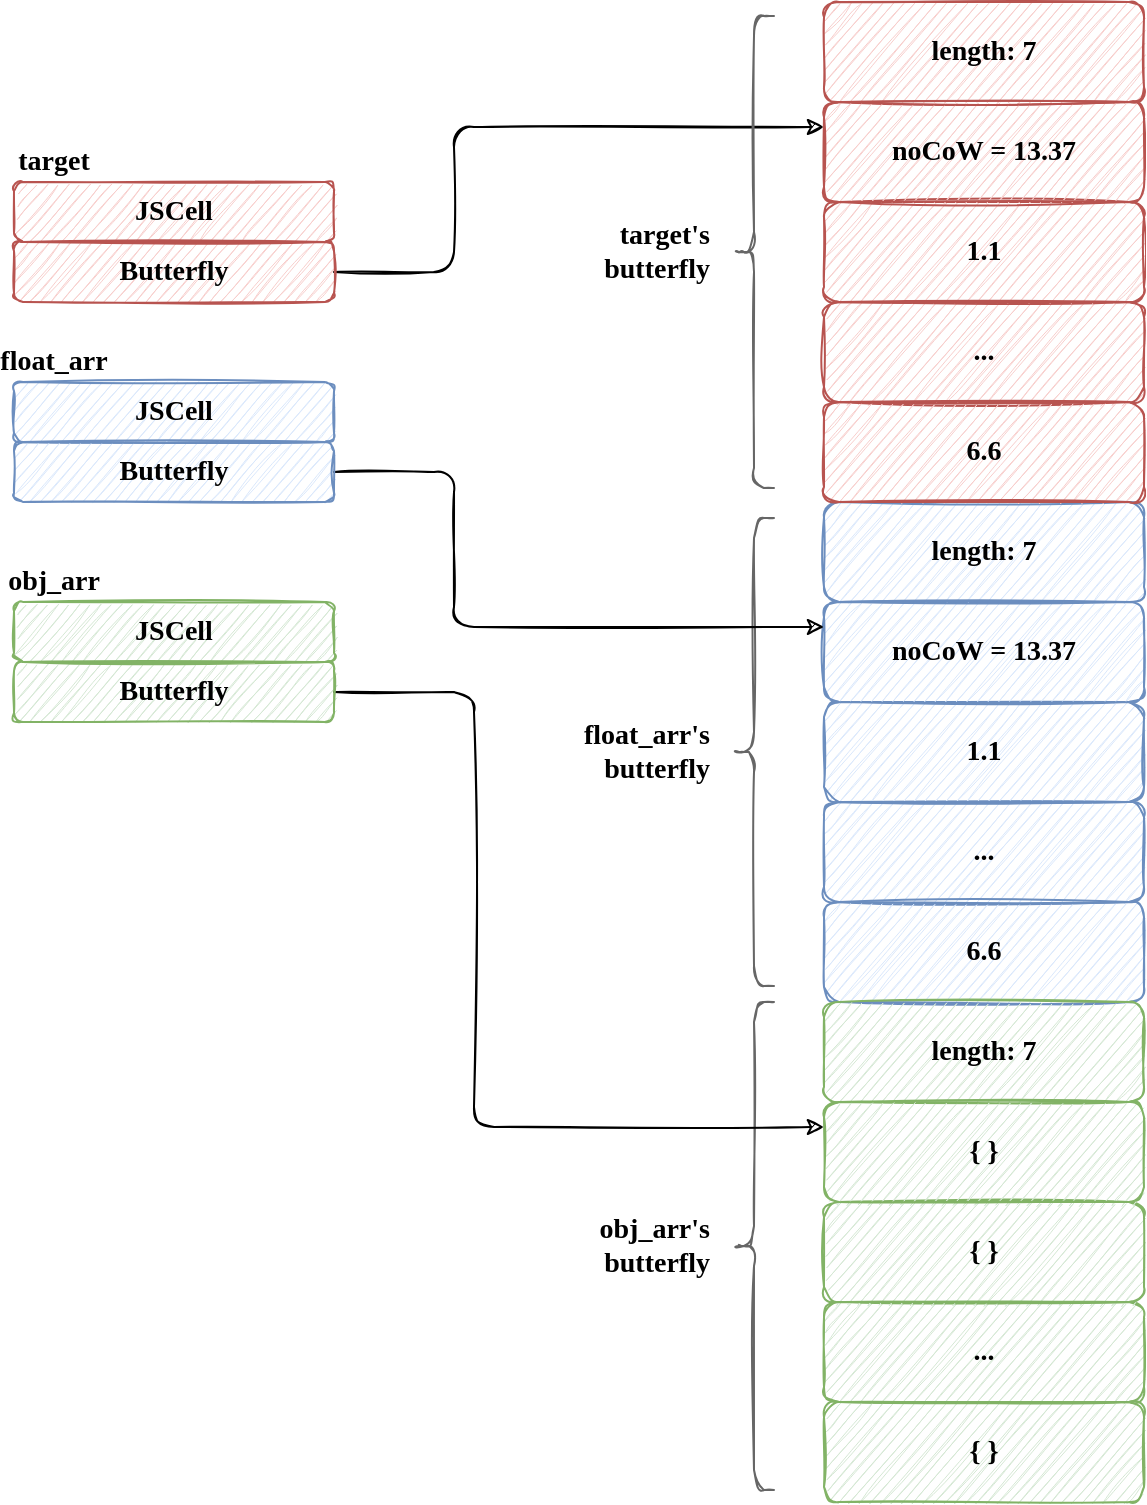 <mxfile version="13.7.9" type="device" pages="4"><diagram id="sqz90yLIs01ZpIPTVYhW" name="orig"><mxGraphModel dx="1406" dy="728" grid="1" gridSize="10" guides="1" tooltips="1" connect="1" arrows="1" fold="1" page="1" pageScale="1" pageWidth="1169" pageHeight="827" math="0" shadow="0"><root><mxCell id="0"/><mxCell id="1" parent="0"/><mxCell id="4RDxRwm9R5UebFko-5SP-32" style="edgeStyle=orthogonalEdgeStyle;orthogonalLoop=1;jettySize=auto;html=1;exitX=1;exitY=0.5;exitDx=0;exitDy=0;entryX=0;entryY=0.25;entryDx=0;entryDy=0;fontFamily=Indie Flower;fontSize=14;sketch=1;rounded=1;fillColor=#f5f5f5;" parent="1" source="4RDxRwm9R5UebFko-5SP-31" target="4RDxRwm9R5UebFko-5SP-12" edge="1"><mxGeometry relative="1" as="geometry"><Array as="points"><mxPoint x="400" y="149"/><mxPoint x="400" y="77"/></Array></mxGeometry></mxCell><mxCell id="4RDxRwm9R5UebFko-5SP-7" value="JSCell" style="rounded=1;whiteSpace=wrap;html=1;sketch=1;fontFamily=Indie Flower;fontStyle=1;fontSource=https%3A%2F%2Ffonts.googleapis.com%2Fcss%3Ffamily%3DIndie%2BFlower;labelBorderColor=none;fontSize=14;fillColor=#f8cecc;strokeColor=#b85450;" parent="1" vertex="1"><mxGeometry x="180" y="104" width="160" height="30" as="geometry"/></mxCell><mxCell id="4RDxRwm9R5UebFko-5SP-8" value="length: 7" style="rounded=1;whiteSpace=wrap;html=1;sketch=1;fontFamily=Indie Flower;fontStyle=1;fontSource=https%3A%2F%2Ffonts.googleapis.com%2Fcss%3Ffamily%3DIndie%2BFlower;labelBorderColor=none;fontSize=14;fillColor=#f8cecc;strokeColor=#b85450;" parent="1" vertex="1"><mxGeometry x="585" y="14" width="160" height="50" as="geometry"/></mxCell><mxCell id="4RDxRwm9R5UebFko-5SP-9" value="&lt;span&gt;length: 7&lt;/span&gt;" style="rounded=1;whiteSpace=wrap;html=1;sketch=1;fontFamily=Indie Flower;fontStyle=1;fontSource=https%3A%2F%2Ffonts.googleapis.com%2Fcss%3Ffamily%3DIndie%2BFlower;labelBorderColor=none;fontSize=14;fillColor=#dae8fc;strokeColor=#6c8ebf;" parent="1" vertex="1"><mxGeometry x="585" y="264" width="160" height="50" as="geometry"/></mxCell><mxCell id="4RDxRwm9R5UebFko-5SP-10" value="..." style="rounded=1;whiteSpace=wrap;html=1;sketch=1;fontFamily=Indie Flower;fontStyle=1;fontSource=https%3A%2F%2Ffonts.googleapis.com%2Fcss%3Ffamily%3DIndie%2BFlower;labelBorderColor=none;fontSize=14;fillColor=#f8cecc;strokeColor=#b85450;" parent="1" vertex="1"><mxGeometry x="585" y="164" width="160" height="50" as="geometry"/></mxCell><mxCell id="4RDxRwm9R5UebFko-5SP-11" value="1.1" style="rounded=1;whiteSpace=wrap;html=1;sketch=1;fontFamily=Indie Flower;fontStyle=1;fontSource=https%3A%2F%2Ffonts.googleapis.com%2Fcss%3Ffamily%3DIndie%2BFlower;labelBorderColor=none;fontSize=14;fillColor=#f8cecc;strokeColor=#b85450;" parent="1" vertex="1"><mxGeometry x="585" y="114" width="160" height="50" as="geometry"/></mxCell><mxCell id="4RDxRwm9R5UebFko-5SP-12" value="noCoW = 13.37" style="rounded=1;whiteSpace=wrap;html=1;sketch=1;fontFamily=Indie Flower;fontStyle=1;fontSource=https%3A%2F%2Ffonts.googleapis.com%2Fcss%3Ffamily%3DIndie%2BFlower;labelBorderColor=none;fontSize=14;fillColor=#f8cecc;strokeColor=#b85450;" parent="1" vertex="1"><mxGeometry x="585" y="64" width="160" height="50" as="geometry"/></mxCell><mxCell id="4RDxRwm9R5UebFko-5SP-13" value="6.6" style="rounded=1;whiteSpace=wrap;html=1;sketch=1;fontFamily=Indie Flower;fontStyle=1;fontSource=https%3A%2F%2Ffonts.googleapis.com%2Fcss%3Ffamily%3DIndie%2BFlower;labelBorderColor=none;fontSize=14;fillColor=#f8cecc;strokeColor=#b85450;" parent="1" vertex="1"><mxGeometry x="585" y="214" width="160" height="50" as="geometry"/></mxCell><mxCell id="4RDxRwm9R5UebFko-5SP-14" value="..." style="rounded=1;whiteSpace=wrap;html=1;sketch=1;fontFamily=Indie Flower;fontStyle=1;fontSource=https%3A%2F%2Ffonts.googleapis.com%2Fcss%3Ffamily%3DIndie%2BFlower;labelBorderColor=none;fontSize=14;fillColor=#dae8fc;strokeColor=#6c8ebf;" parent="1" vertex="1"><mxGeometry x="585" y="414" width="160" height="50" as="geometry"/></mxCell><mxCell id="4RDxRwm9R5UebFko-5SP-15" value="1.1" style="rounded=1;whiteSpace=wrap;html=1;sketch=1;fontFamily=Indie Flower;fontStyle=1;fontSource=https%3A%2F%2Ffonts.googleapis.com%2Fcss%3Ffamily%3DIndie%2BFlower;labelBorderColor=none;fontSize=14;fillColor=#dae8fc;strokeColor=#6c8ebf;" parent="1" vertex="1"><mxGeometry x="585" y="364" width="160" height="50" as="geometry"/></mxCell><mxCell id="4RDxRwm9R5UebFko-5SP-16" value="noCoW = 13.37" style="rounded=1;whiteSpace=wrap;html=1;sketch=1;fontFamily=Indie Flower;fontStyle=1;fontSource=https%3A%2F%2Ffonts.googleapis.com%2Fcss%3Ffamily%3DIndie%2BFlower;labelBorderColor=none;fontSize=14;fillColor=#dae8fc;strokeColor=#6c8ebf;" parent="1" vertex="1"><mxGeometry x="585" y="314" width="160" height="50" as="geometry"/></mxCell><mxCell id="4RDxRwm9R5UebFko-5SP-17" value="6.6" style="rounded=1;whiteSpace=wrap;html=1;sketch=1;fontFamily=Indie Flower;fontStyle=1;fontSource=https%3A%2F%2Ffonts.googleapis.com%2Fcss%3Ffamily%3DIndie%2BFlower;labelBorderColor=none;fontSize=14;fillColor=#dae8fc;strokeColor=#6c8ebf;" parent="1" vertex="1"><mxGeometry x="585" y="464" width="160" height="50" as="geometry"/></mxCell><mxCell id="4RDxRwm9R5UebFko-5SP-20" value="target&lt;span style=&quot;&quot;&gt;'s butterfly&lt;/span&gt;" style="shape=curlyBracket;whiteSpace=wrap;html=1;rounded=1;sketch=1;strokeColor=#666666;strokeWidth=1;fillColor=#f5f5f5;fontFamily=Indie Flower;fontStyle=1;fontSource=https%3A%2F%2Ffonts.googleapis.com%2Fcss%3Ffamily%3DIndie%2BFlower;labelBorderColor=none;fontSize=14;align=right;labelPosition=left;verticalLabelPosition=middle;verticalAlign=middle;spacingRight=10;" parent="1" vertex="1"><mxGeometry x="540" y="21" width="20" height="236" as="geometry"/></mxCell><mxCell id="4RDxRwm9R5UebFko-5SP-22" value="float_arr&lt;span style=&quot;&quot;&gt;'s butterfly&lt;/span&gt;" style="shape=curlyBracket;whiteSpace=wrap;html=1;rounded=1;sketch=1;strokeColor=#666666;strokeWidth=1;fillColor=#f5f5f5;fontFamily=Indie Flower;fontStyle=1;fontSource=https%3A%2F%2Ffonts.googleapis.com%2Fcss%3Ffamily%3DIndie%2BFlower;labelBorderColor=none;fontSize=14;align=right;labelPosition=left;verticalLabelPosition=middle;verticalAlign=middle;spacingRight=10;" parent="1" vertex="1"><mxGeometry x="540" y="272" width="20" height="234" as="geometry"/></mxCell><mxCell id="4RDxRwm9R5UebFko-5SP-25" value="&lt;span&gt;length: 7&lt;/span&gt;" style="rounded=1;whiteSpace=wrap;html=1;sketch=1;fontFamily=Indie Flower;fontStyle=1;fontSource=https%3A%2F%2Ffonts.googleapis.com%2Fcss%3Ffamily%3DIndie%2BFlower;labelBorderColor=none;fontSize=14;fillColor=#d5e8d4;strokeColor=#82b366;" parent="1" vertex="1"><mxGeometry x="585" y="514" width="160" height="50" as="geometry"/></mxCell><mxCell id="4RDxRwm9R5UebFko-5SP-26" value="..." style="rounded=1;whiteSpace=wrap;html=1;sketch=1;fontFamily=Indie Flower;fontStyle=1;fontSource=https%3A%2F%2Ffonts.googleapis.com%2Fcss%3Ffamily%3DIndie%2BFlower;labelBorderColor=none;fontSize=14;fillColor=#d5e8d4;strokeColor=#82b366;" parent="1" vertex="1"><mxGeometry x="585" y="664" width="160" height="50" as="geometry"/></mxCell><mxCell id="4RDxRwm9R5UebFko-5SP-27" value="{ }" style="rounded=1;whiteSpace=wrap;html=1;sketch=1;fontFamily=Indie Flower;fontStyle=1;fontSource=https%3A%2F%2Ffonts.googleapis.com%2Fcss%3Ffamily%3DIndie%2BFlower;labelBorderColor=none;fontSize=14;fillColor=#d5e8d4;strokeColor=#82b366;" parent="1" vertex="1"><mxGeometry x="585" y="614" width="160" height="50" as="geometry"/></mxCell><mxCell id="4RDxRwm9R5UebFko-5SP-28" value="{ }" style="rounded=1;whiteSpace=wrap;html=1;sketch=1;fontFamily=Indie Flower;fontStyle=1;fontSource=https%3A%2F%2Ffonts.googleapis.com%2Fcss%3Ffamily%3DIndie%2BFlower;labelBorderColor=none;fontSize=14;fillColor=#d5e8d4;strokeColor=#82b366;" parent="1" vertex="1"><mxGeometry x="585" y="564" width="160" height="50" as="geometry"/></mxCell><mxCell id="4RDxRwm9R5UebFko-5SP-29" value="{ }" style="rounded=1;whiteSpace=wrap;html=1;sketch=1;fontFamily=Indie Flower;fontStyle=1;fontSource=https%3A%2F%2Ffonts.googleapis.com%2Fcss%3Ffamily%3DIndie%2BFlower;labelBorderColor=none;fontSize=14;fillColor=#d5e8d4;strokeColor=#82b366;" parent="1" vertex="1"><mxGeometry x="585" y="714" width="160" height="50" as="geometry"/></mxCell><mxCell id="4RDxRwm9R5UebFko-5SP-30" value="obj_arr&lt;span style=&quot;&quot;&gt;'s butterfly&lt;/span&gt;" style="shape=curlyBracket;whiteSpace=wrap;html=1;rounded=1;sketch=1;strokeColor=#666666;strokeWidth=1;fillColor=#f5f5f5;fontFamily=Indie Flower;fontStyle=1;fontSource=https%3A%2F%2Ffonts.googleapis.com%2Fcss%3Ffamily%3DIndie%2BFlower;labelBorderColor=none;fontSize=14;align=right;labelPosition=left;verticalLabelPosition=middle;verticalAlign=middle;spacingRight=10;" parent="1" vertex="1"><mxGeometry x="540" y="514" width="20" height="244" as="geometry"/></mxCell><mxCell id="4RDxRwm9R5UebFko-5SP-31" value="Butterfly" style="rounded=1;whiteSpace=wrap;html=1;sketch=1;fontFamily=Indie Flower;fontStyle=1;fontSource=https%3A%2F%2Ffonts.googleapis.com%2Fcss%3Ffamily%3DIndie%2BFlower;labelBorderColor=none;fontSize=14;fillColor=#f8cecc;strokeColor=#b85450;" parent="1" vertex="1"><mxGeometry x="180" y="134" width="160" height="30" as="geometry"/></mxCell><mxCell id="4RDxRwm9R5UebFko-5SP-33" value="&lt;font face=&quot;Indie Flower&quot; data-font-src=&quot;https://fonts.googleapis.com/css?family=Indie+Flower&quot;&gt;&lt;b&gt;target&lt;/b&gt;&lt;/font&gt;" style="text;html=1;strokeColor=none;fillColor=none;align=center;verticalAlign=middle;whiteSpace=wrap;rounded=0;shadow=0;glass=0;sketch=1;fontFamily=Comic Sans MS;fontSize=14;" parent="1" vertex="1"><mxGeometry x="180" y="84" width="40" height="20" as="geometry"/></mxCell><mxCell id="4RDxRwm9R5UebFko-5SP-34" value="JSCell" style="rounded=1;whiteSpace=wrap;html=1;sketch=1;fontFamily=Indie Flower;fontStyle=1;fontSource=https%3A%2F%2Ffonts.googleapis.com%2Fcss%3Ffamily%3DIndie%2BFlower;labelBorderColor=none;fontSize=14;fillColor=#dae8fc;strokeColor=#6c8ebf;" parent="1" vertex="1"><mxGeometry x="180" y="204" width="160" height="30" as="geometry"/></mxCell><mxCell id="4RDxRwm9R5UebFko-5SP-41" style="edgeStyle=orthogonalEdgeStyle;sketch=1;orthogonalLoop=1;jettySize=auto;html=1;exitX=1;exitY=0.5;exitDx=0;exitDy=0;entryX=0;entryY=0.25;entryDx=0;entryDy=0;fontFamily=Comic Sans MS;fontSize=14;rounded=1;fillColor=#f5f5f5;" parent="1" source="4RDxRwm9R5UebFko-5SP-35" target="4RDxRwm9R5UebFko-5SP-16" edge="1"><mxGeometry relative="1" as="geometry"><Array as="points"><mxPoint x="400" y="249"/><mxPoint x="400" y="327"/></Array></mxGeometry></mxCell><mxCell id="4RDxRwm9R5UebFko-5SP-35" value="Butterfly" style="rounded=1;whiteSpace=wrap;html=1;sketch=1;fontFamily=Indie Flower;fontStyle=1;fontSource=https%3A%2F%2Ffonts.googleapis.com%2Fcss%3Ffamily%3DIndie%2BFlower;labelBorderColor=none;fontSize=14;fillColor=#dae8fc;strokeColor=#6c8ebf;" parent="1" vertex="1"><mxGeometry x="180" y="234" width="160" height="30" as="geometry"/></mxCell><mxCell id="4RDxRwm9R5UebFko-5SP-36" value="&lt;font face=&quot;Indie Flower&quot; data-font-src=&quot;https://fonts.googleapis.com/css?family=Indie+Flower&quot;&gt;&lt;b&gt;float_arr&lt;/b&gt;&lt;/font&gt;" style="text;html=1;strokeColor=none;fillColor=none;align=center;verticalAlign=middle;whiteSpace=wrap;rounded=0;shadow=0;glass=0;sketch=1;fontFamily=Comic Sans MS;fontSize=14;" parent="1" vertex="1"><mxGeometry x="180" y="184" width="40" height="20" as="geometry"/></mxCell><mxCell id="4RDxRwm9R5UebFko-5SP-37" value="JSCell" style="rounded=1;whiteSpace=wrap;html=1;sketch=1;fontFamily=Indie Flower;fontStyle=1;fontSource=https%3A%2F%2Ffonts.googleapis.com%2Fcss%3Ffamily%3DIndie%2BFlower;labelBorderColor=none;fontSize=14;fillColor=#d5e8d4;strokeColor=#82b366;" parent="1" vertex="1"><mxGeometry x="180" y="314" width="160" height="30" as="geometry"/></mxCell><mxCell id="4RDxRwm9R5UebFko-5SP-42" style="edgeStyle=orthogonalEdgeStyle;sketch=1;orthogonalLoop=1;jettySize=auto;html=1;exitX=1;exitY=0.5;exitDx=0;exitDy=0;entryX=0;entryY=0.25;entryDx=0;entryDy=0;fontFamily=Comic Sans MS;fontSize=14;rounded=1;fillColor=#f5f5f5;" parent="1" source="4RDxRwm9R5UebFko-5SP-38" target="4RDxRwm9R5UebFko-5SP-28" edge="1"><mxGeometry relative="1" as="geometry"><Array as="points"><mxPoint x="410" y="359"/><mxPoint x="410" y="577"/></Array></mxGeometry></mxCell><mxCell id="4RDxRwm9R5UebFko-5SP-38" value="Butterfly" style="rounded=1;whiteSpace=wrap;html=1;sketch=1;fontFamily=Indie Flower;fontStyle=1;fontSource=https%3A%2F%2Ffonts.googleapis.com%2Fcss%3Ffamily%3DIndie%2BFlower;labelBorderColor=none;fontSize=14;fillColor=#d5e8d4;strokeColor=#82b366;" parent="1" vertex="1"><mxGeometry x="180" y="344" width="160" height="30" as="geometry"/></mxCell><mxCell id="4RDxRwm9R5UebFko-5SP-39" value="&lt;font face=&quot;Indie Flower&quot; data-font-src=&quot;https://fonts.googleapis.com/css?family=Indie+Flower&quot;&gt;&lt;b&gt;obj_arr&lt;/b&gt;&lt;/font&gt;" style="text;html=1;strokeColor=none;fillColor=none;align=center;verticalAlign=middle;whiteSpace=wrap;rounded=0;shadow=0;glass=0;sketch=1;fontFamily=Comic Sans MS;fontSize=14;" parent="1" vertex="1"><mxGeometry x="180" y="294" width="40" height="20" as="geometry"/></mxCell></root></mxGraphModel></diagram><diagram name="corrupt" id="o47wwAA4nke0YrVN73Hn"><mxGraphModel dx="1406" dy="728" grid="1" gridSize="10" guides="1" tooltips="1" connect="1" arrows="1" fold="1" page="1" pageScale="1" pageWidth="1169" pageHeight="827" math="0" shadow="0"><root><mxCell id="dszOmxCz60Fy21tX8RE5-0"/><mxCell id="dszOmxCz60Fy21tX8RE5-1" parent="dszOmxCz60Fy21tX8RE5-0"/><mxCell id="dszOmxCz60Fy21tX8RE5-2" style="edgeStyle=orthogonalEdgeStyle;orthogonalLoop=1;jettySize=auto;html=1;exitX=1;exitY=0.5;exitDx=0;exitDy=0;entryX=0;entryY=0.25;entryDx=0;entryDy=0;fontFamily=Indie Flower;fontSize=14;sketch=1;rounded=1;" parent="dszOmxCz60Fy21tX8RE5-1" source="dszOmxCz60Fy21tX8RE5-22" target="dszOmxCz60Fy21tX8RE5-8" edge="1"><mxGeometry relative="1" as="geometry"><Array as="points"><mxPoint x="400" y="149"/><mxPoint x="400" y="77"/></Array></mxGeometry></mxCell><mxCell id="dszOmxCz60Fy21tX8RE5-3" value="JSCell" style="rounded=1;whiteSpace=wrap;html=1;sketch=1;fontFamily=Indie Flower;fontStyle=1;fontSource=https%3A%2F%2Ffonts.googleapis.com%2Fcss%3Ffamily%3DIndie%2BFlower;labelBorderColor=none;fontSize=14;fillColor=#f8cecc;strokeColor=#b85450;" parent="dszOmxCz60Fy21tX8RE5-1" vertex="1"><mxGeometry x="180" y="104" width="160" height="30" as="geometry"/></mxCell><mxCell id="dszOmxCz60Fy21tX8RE5-4" value="length: 7" style="rounded=1;whiteSpace=wrap;html=1;sketch=1;fontFamily=Indie Flower;fontStyle=1;fontSource=https%3A%2F%2Ffonts.googleapis.com%2Fcss%3Ffamily%3DIndie%2BFlower;labelBorderColor=none;fontSize=14;fillColor=#f8cecc;strokeColor=#b85450;" parent="dszOmxCz60Fy21tX8RE5-1" vertex="1"><mxGeometry x="585" y="14" width="160" height="50" as="geometry"/></mxCell><mxCell id="dszOmxCz60Fy21tX8RE5-5" value="&lt;span&gt;length: 0x1337&lt;/span&gt;" style="rounded=1;whiteSpace=wrap;html=1;sketch=1;fontFamily=Indie Flower;fontStyle=1;fontSource=https%3A%2F%2Ffonts.googleapis.com%2Fcss%3Ffamily%3DIndie%2BFlower;labelBorderColor=none;fontSize=14;fillColor=#dae8fc;strokeColor=#6c8ebf;" parent="dszOmxCz60Fy21tX8RE5-1" vertex="1"><mxGeometry x="585" y="264" width="160" height="50" as="geometry"/></mxCell><mxCell id="dszOmxCz60Fy21tX8RE5-6" value="..." style="rounded=1;whiteSpace=wrap;html=1;sketch=1;fontFamily=Indie Flower;fontStyle=1;fontSource=https%3A%2F%2Ffonts.googleapis.com%2Fcss%3Ffamily%3DIndie%2BFlower;labelBorderColor=none;fontSize=14;fillColor=#f8cecc;strokeColor=#b85450;" parent="dszOmxCz60Fy21tX8RE5-1" vertex="1"><mxGeometry x="585" y="164" width="160" height="50" as="geometry"/></mxCell><mxCell id="dszOmxCz60Fy21tX8RE5-7" value="1.1" style="rounded=1;whiteSpace=wrap;html=1;sketch=1;fontFamily=Indie Flower;fontStyle=1;fontSource=https%3A%2F%2Ffonts.googleapis.com%2Fcss%3Ffamily%3DIndie%2BFlower;labelBorderColor=none;fontSize=14;fillColor=#f8cecc;strokeColor=#b85450;" parent="dszOmxCz60Fy21tX8RE5-1" vertex="1"><mxGeometry x="585" y="114" width="160" height="50" as="geometry"/></mxCell><mxCell id="dszOmxCz60Fy21tX8RE5-8" value="noCoW = 13.37" style="rounded=1;whiteSpace=wrap;html=1;sketch=1;fontFamily=Indie Flower;fontStyle=1;fontSource=https%3A%2F%2Ffonts.googleapis.com%2Fcss%3Ffamily%3DIndie%2BFlower;labelBorderColor=none;fontSize=14;fillColor=#f8cecc;strokeColor=#b85450;" parent="dszOmxCz60Fy21tX8RE5-1" vertex="1"><mxGeometry x="585" y="64" width="160" height="50" as="geometry"/></mxCell><mxCell id="dszOmxCz60Fy21tX8RE5-9" value="6.6" style="rounded=1;whiteSpace=wrap;html=1;sketch=1;fontFamily=Indie Flower;fontStyle=1;fontSource=https%3A%2F%2Ffonts.googleapis.com%2Fcss%3Ffamily%3DIndie%2BFlower;labelBorderColor=none;fontSize=14;fillColor=#f8cecc;strokeColor=#b85450;" parent="dszOmxCz60Fy21tX8RE5-1" vertex="1"><mxGeometry x="585" y="214" width="160" height="50" as="geometry"/></mxCell><mxCell id="dszOmxCz60Fy21tX8RE5-13" value="" style="rounded=1;whiteSpace=wrap;html=1;sketch=1;fontFamily=Indie Flower;fontStyle=1;fontSource=https%3A%2F%2Ffonts.googleapis.com%2Fcss%3Ffamily%3DIndie%2BFlower;labelBorderColor=none;fontSize=14;fillColor=#dae8fc;strokeColor=#6c8ebf;" parent="dszOmxCz60Fy21tX8RE5-1" vertex="1"><mxGeometry x="585" y="316" width="160" height="480" as="geometry"/></mxCell><mxCell id="dszOmxCz60Fy21tX8RE5-14" value="target's butterfly" style="shape=curlyBracket;whiteSpace=wrap;html=1;rounded=1;sketch=1;strokeColor=#000000;strokeWidth=1;fillColor=none;fontFamily=Indie Flower;fontStyle=1;fontSource=https%3A%2F%2Ffonts.googleapis.com%2Fcss%3Ffamily%3DIndie%2BFlower;labelBorderColor=none;fontSize=14;align=right;labelPosition=left;verticalLabelPosition=middle;verticalAlign=middle;spacingRight=10;" parent="dszOmxCz60Fy21tX8RE5-1" vertex="1"><mxGeometry x="540" y="21" width="20" height="236" as="geometry"/></mxCell><mxCell id="dszOmxCz60Fy21tX8RE5-15" value="float_arr's butterfly" style="shape=curlyBracket;whiteSpace=wrap;html=1;rounded=1;sketch=1;strokeColor=#000000;strokeWidth=1;fillColor=none;fontFamily=Indie Flower;fontStyle=1;fontSource=https%3A%2F%2Ffonts.googleapis.com%2Fcss%3Ffamily%3DIndie%2BFlower;labelBorderColor=none;fontSize=14;align=right;labelPosition=left;verticalLabelPosition=middle;verticalAlign=middle;spacingRight=10;" parent="dszOmxCz60Fy21tX8RE5-1" vertex="1"><mxGeometry x="540" y="272" width="20" height="234" as="geometry"/></mxCell><mxCell id="dszOmxCz60Fy21tX8RE5-16" value="&lt;span&gt;length: 7&lt;/span&gt;" style="rounded=1;whiteSpace=wrap;html=1;sketch=1;fontFamily=Indie Flower;fontStyle=1;fontSource=https%3A%2F%2Ffonts.googleapis.com%2Fcss%3Ffamily%3DIndie%2BFlower;labelBorderColor=none;fontSize=14;fillColor=#d5e8d4;strokeColor=#82b366;" parent="dszOmxCz60Fy21tX8RE5-1" vertex="1"><mxGeometry x="585" y="514" width="160" height="50" as="geometry"/></mxCell><mxCell id="dszOmxCz60Fy21tX8RE5-17" value="..." style="rounded=1;whiteSpace=wrap;html=1;sketch=1;fontFamily=Indie Flower;fontStyle=1;fontSource=https%3A%2F%2Ffonts.googleapis.com%2Fcss%3Ffamily%3DIndie%2BFlower;labelBorderColor=none;fontSize=14;fillColor=#d5e8d4;strokeColor=#82b366;" parent="dszOmxCz60Fy21tX8RE5-1" vertex="1"><mxGeometry x="585" y="664" width="160" height="50" as="geometry"/></mxCell><mxCell id="dszOmxCz60Fy21tX8RE5-18" value="{ }" style="rounded=1;whiteSpace=wrap;html=1;sketch=1;fontFamily=Indie Flower;fontStyle=1;fontSource=https%3A%2F%2Ffonts.googleapis.com%2Fcss%3Ffamily%3DIndie%2BFlower;labelBorderColor=none;fontSize=14;fillColor=#d5e8d4;strokeColor=#82b366;" parent="dszOmxCz60Fy21tX8RE5-1" vertex="1"><mxGeometry x="585" y="614" width="160" height="50" as="geometry"/></mxCell><mxCell id="dszOmxCz60Fy21tX8RE5-19" value="{ }" style="rounded=1;whiteSpace=wrap;html=1;sketch=1;fontFamily=Indie Flower;fontStyle=1;fontSource=https%3A%2F%2Ffonts.googleapis.com%2Fcss%3Ffamily%3DIndie%2BFlower;labelBorderColor=none;fontSize=14;fillColor=#d5e8d4;strokeColor=#82b366;" parent="dszOmxCz60Fy21tX8RE5-1" vertex="1"><mxGeometry x="585" y="564" width="160" height="50" as="geometry"/></mxCell><mxCell id="dszOmxCz60Fy21tX8RE5-20" value="{ }" style="rounded=1;whiteSpace=wrap;html=1;sketch=1;fontFamily=Indie Flower;fontStyle=1;fontSource=https%3A%2F%2Ffonts.googleapis.com%2Fcss%3Ffamily%3DIndie%2BFlower;labelBorderColor=none;fontSize=14;fillColor=#d5e8d4;strokeColor=#82b366;" parent="dszOmxCz60Fy21tX8RE5-1" vertex="1"><mxGeometry x="585" y="714" width="160" height="50" as="geometry"/></mxCell><mxCell id="dszOmxCz60Fy21tX8RE5-21" value="obj_arr's butterfly" style="shape=curlyBracket;whiteSpace=wrap;html=1;rounded=1;sketch=1;strokeColor=#000000;strokeWidth=1;fillColor=none;fontFamily=Indie Flower;fontStyle=1;fontSource=https%3A%2F%2Ffonts.googleapis.com%2Fcss%3Ffamily%3DIndie%2BFlower;labelBorderColor=none;fontSize=14;align=right;labelPosition=left;verticalLabelPosition=middle;verticalAlign=middle;spacingRight=10;" parent="dszOmxCz60Fy21tX8RE5-1" vertex="1"><mxGeometry x="540" y="514" width="20" height="244" as="geometry"/></mxCell><mxCell id="dszOmxCz60Fy21tX8RE5-22" value="Butterfly" style="rounded=1;whiteSpace=wrap;html=1;sketch=1;fontFamily=Indie Flower;fontStyle=1;fontSource=https%3A%2F%2Ffonts.googleapis.com%2Fcss%3Ffamily%3DIndie%2BFlower;labelBorderColor=none;fontSize=14;fillColor=#f8cecc;strokeColor=#b85450;" parent="dszOmxCz60Fy21tX8RE5-1" vertex="1"><mxGeometry x="180" y="134" width="160" height="30" as="geometry"/></mxCell><mxCell id="dszOmxCz60Fy21tX8RE5-23" value="&lt;font face=&quot;Indie Flower&quot; data-font-src=&quot;https://fonts.googleapis.com/css?family=Indie+Flower&quot;&gt;&lt;b&gt;target&lt;/b&gt;&lt;/font&gt;" style="text;html=1;strokeColor=none;fillColor=none;align=center;verticalAlign=middle;whiteSpace=wrap;rounded=0;shadow=0;glass=0;sketch=1;fontFamily=Comic Sans MS;fontSize=14;" parent="dszOmxCz60Fy21tX8RE5-1" vertex="1"><mxGeometry x="180" y="84" width="40" height="20" as="geometry"/></mxCell><mxCell id="dszOmxCz60Fy21tX8RE5-24" value="JSCell" style="rounded=1;whiteSpace=wrap;html=1;sketch=1;fontFamily=Indie Flower;fontStyle=1;fontSource=https%3A%2F%2Ffonts.googleapis.com%2Fcss%3Ffamily%3DIndie%2BFlower;labelBorderColor=none;fontSize=14;fillColor=#dae8fc;strokeColor=#6c8ebf;" parent="dszOmxCz60Fy21tX8RE5-1" vertex="1"><mxGeometry x="180" y="204" width="160" height="30" as="geometry"/></mxCell><mxCell id="dszOmxCz60Fy21tX8RE5-25" style="edgeStyle=orthogonalEdgeStyle;sketch=1;orthogonalLoop=1;jettySize=auto;html=1;exitX=1;exitY=0.5;exitDx=0;exitDy=0;entryX=0;entryY=0.25;entryDx=0;entryDy=0;fontFamily=Comic Sans MS;fontSize=14;rounded=1;" parent="dszOmxCz60Fy21tX8RE5-1" source="dszOmxCz60Fy21tX8RE5-26" edge="1"><mxGeometry relative="1" as="geometry"><mxPoint x="585" y="326.5" as="targetPoint"/><Array as="points"><mxPoint x="400" y="249"/><mxPoint x="400" y="327"/></Array></mxGeometry></mxCell><mxCell id="dszOmxCz60Fy21tX8RE5-26" value="Butterfly" style="rounded=1;whiteSpace=wrap;html=1;sketch=1;fontFamily=Indie Flower;fontStyle=1;fontSource=https%3A%2F%2Ffonts.googleapis.com%2Fcss%3Ffamily%3DIndie%2BFlower;labelBorderColor=none;fontSize=14;fillColor=#dae8fc;strokeColor=#6c8ebf;" parent="dszOmxCz60Fy21tX8RE5-1" vertex="1"><mxGeometry x="180" y="234" width="160" height="30" as="geometry"/></mxCell><mxCell id="dszOmxCz60Fy21tX8RE5-27" value="&lt;font face=&quot;Indie Flower&quot; data-font-src=&quot;https://fonts.googleapis.com/css?family=Indie+Flower&quot;&gt;&lt;b&gt;float_arr&lt;/b&gt;&lt;/font&gt;" style="text;html=1;strokeColor=none;fillColor=none;align=center;verticalAlign=middle;whiteSpace=wrap;rounded=0;shadow=0;glass=0;sketch=1;fontFamily=Comic Sans MS;fontSize=14;" parent="dszOmxCz60Fy21tX8RE5-1" vertex="1"><mxGeometry x="180" y="184" width="40" height="20" as="geometry"/></mxCell><mxCell id="dszOmxCz60Fy21tX8RE5-28" value="JSCell" style="rounded=1;whiteSpace=wrap;html=1;sketch=1;fontFamily=Indie Flower;fontStyle=1;fontSource=https%3A%2F%2Ffonts.googleapis.com%2Fcss%3Ffamily%3DIndie%2BFlower;labelBorderColor=none;fontSize=14;fillColor=#d5e8d4;strokeColor=#82b366;" parent="dszOmxCz60Fy21tX8RE5-1" vertex="1"><mxGeometry x="180" y="314" width="160" height="30" as="geometry"/></mxCell><mxCell id="dszOmxCz60Fy21tX8RE5-29" style="edgeStyle=orthogonalEdgeStyle;sketch=1;orthogonalLoop=1;jettySize=auto;html=1;exitX=1;exitY=0.5;exitDx=0;exitDy=0;entryX=0;entryY=0.25;entryDx=0;entryDy=0;fontFamily=Comic Sans MS;fontSize=14;rounded=1;" parent="dszOmxCz60Fy21tX8RE5-1" source="dszOmxCz60Fy21tX8RE5-30" target="dszOmxCz60Fy21tX8RE5-19" edge="1"><mxGeometry relative="1" as="geometry"><Array as="points"><mxPoint x="410" y="359"/><mxPoint x="410" y="577"/></Array></mxGeometry></mxCell><mxCell id="dszOmxCz60Fy21tX8RE5-30" value="Butterfly" style="rounded=1;whiteSpace=wrap;html=1;sketch=1;fontFamily=Indie Flower;fontStyle=1;fontSource=https%3A%2F%2Ffonts.googleapis.com%2Fcss%3Ffamily%3DIndie%2BFlower;labelBorderColor=none;fontSize=14;fillColor=#d5e8d4;strokeColor=#82b366;" parent="dszOmxCz60Fy21tX8RE5-1" vertex="1"><mxGeometry x="180" y="344" width="160" height="30" as="geometry"/></mxCell><mxCell id="dszOmxCz60Fy21tX8RE5-31" value="&lt;font face=&quot;Indie Flower&quot; data-font-src=&quot;https://fonts.googleapis.com/css?family=Indie+Flower&quot;&gt;&lt;b&gt;obj_arr&lt;/b&gt;&lt;/font&gt;" style="text;html=1;strokeColor=none;fillColor=none;align=center;verticalAlign=middle;whiteSpace=wrap;rounded=0;shadow=0;glass=0;sketch=1;fontFamily=Comic Sans MS;fontSize=14;" parent="dszOmxCz60Fy21tX8RE5-1" vertex="1"><mxGeometry x="180" y="294" width="40" height="20" as="geometry"/></mxCell></root></mxGraphModel></diagram><diagram name="structureid" id="ux4E7_Zu8LJgV2Ji4I4l"><mxGraphModel dx="1406" dy="728" grid="1" gridSize="10" guides="1" tooltips="1" connect="1" arrows="1" fold="1" page="1" pageScale="1" pageWidth="1169" pageHeight="827" math="0" shadow="0"><root><mxCell id="2QtaI9dx4Vr0EYOy428d-0"/><mxCell id="2QtaI9dx4Vr0EYOy428d-1" parent="2QtaI9dx4Vr0EYOy428d-0"/><mxCell id="2QtaI9dx4Vr0EYOy428d-41" style="edgeStyle=orthogonalEdgeStyle;curved=1;sketch=1;orthogonalLoop=1;jettySize=auto;html=1;exitX=1;exitY=0.5;exitDx=0;exitDy=0;entryX=0;entryY=0.5;entryDx=0;entryDy=0;" parent="2QtaI9dx4Vr0EYOy428d-1" source="2QtaI9dx4Vr0EYOy428d-23" target="2QtaI9dx4Vr0EYOy428d-4" edge="1"><mxGeometry relative="1" as="geometry"><Array as="points"><mxPoint x="470" y="505"/><mxPoint x="470" y="39"/></Array></mxGeometry></mxCell><mxCell id="2QtaI9dx4Vr0EYOy428d-3" value="JSCell" style="rounded=1;whiteSpace=wrap;html=1;sketch=1;fontFamily=Indie Flower;fontStyle=1;fontSource=https%3A%2F%2Ffonts.googleapis.com%2Fcss%3Ffamily%3DIndie%2BFlower;labelBorderColor=none;fontSize=14;fillColor=#f8cecc;strokeColor=#b85450;" parent="2QtaI9dx4Vr0EYOy428d-1" vertex="1"><mxGeometry x="180" y="104" width="160" height="30" as="geometry"/></mxCell><mxCell id="2QtaI9dx4Vr0EYOy428d-4" value="length: 7" style="rounded=1;whiteSpace=wrap;html=1;sketch=1;fontFamily=Indie Flower;fontStyle=1;fontSource=https%3A%2F%2Ffonts.googleapis.com%2Fcss%3Ffamily%3DIndie%2BFlower;labelBorderColor=none;fontSize=14;fillColor=#f8cecc;strokeColor=#b85450;" parent="2QtaI9dx4Vr0EYOy428d-1" vertex="1"><mxGeometry x="602" y="14" width="160" height="50" as="geometry"/></mxCell><mxCell id="2QtaI9dx4Vr0EYOy428d-6" value="..." style="rounded=1;whiteSpace=wrap;html=1;sketch=1;fontFamily=Indie Flower;fontStyle=1;fontSource=https%3A%2F%2Ffonts.googleapis.com%2Fcss%3Ffamily%3DIndie%2BFlower;labelBorderColor=none;fontSize=14;fillColor=#f8cecc;strokeColor=#b85450;" parent="2QtaI9dx4Vr0EYOy428d-1" vertex="1"><mxGeometry x="602" y="164" width="160" height="50" as="geometry"/></mxCell><mxCell id="2QtaI9dx4Vr0EYOy428d-7" value="1.1" style="rounded=1;whiteSpace=wrap;html=1;sketch=1;fontFamily=Indie Flower;fontStyle=1;fontSource=https%3A%2F%2Ffonts.googleapis.com%2Fcss%3Ffamily%3DIndie%2BFlower;labelBorderColor=none;fontSize=14;fillColor=#f8cecc;strokeColor=#b85450;" parent="2QtaI9dx4Vr0EYOy428d-1" vertex="1"><mxGeometry x="602" y="114" width="160" height="50" as="geometry"/></mxCell><mxCell id="2QtaI9dx4Vr0EYOy428d-8" value="noCoW" style="rounded=1;whiteSpace=wrap;html=1;sketch=1;fontFamily=Indie Flower;fontStyle=1;fontSource=https%3A%2F%2Ffonts.googleapis.com%2Fcss%3Ffamily%3DIndie%2BFlower;labelBorderColor=none;fontSize=14;fillColor=#f8cecc;strokeColor=#b85450;" parent="2QtaI9dx4Vr0EYOy428d-1" vertex="1"><mxGeometry x="602" y="64" width="160" height="50" as="geometry"/></mxCell><mxCell id="2QtaI9dx4Vr0EYOy428d-9" value="6.6" style="rounded=1;whiteSpace=wrap;html=1;sketch=1;fontFamily=Indie Flower;fontStyle=1;fontSource=https%3A%2F%2Ffonts.googleapis.com%2Fcss%3Ffamily%3DIndie%2BFlower;labelBorderColor=none;fontSize=14;fillColor=#f8cecc;strokeColor=#b85450;" parent="2QtaI9dx4Vr0EYOy428d-1" vertex="1"><mxGeometry x="602" y="214" width="160" height="50" as="geometry"/></mxCell><mxCell id="2QtaI9dx4Vr0EYOy428d-11" value="rw_arr's butterfly" style="shape=curlyBracket;whiteSpace=wrap;html=1;rounded=1;sketch=1;strokeColor=#000000;strokeWidth=1;fillColor=none;fontFamily=Indie Flower;fontStyle=1;fontSource=https%3A%2F%2Ffonts.googleapis.com%2Fcss%3Ffamily%3DIndie%2BFlower;labelBorderColor=none;fontSize=14;align=right;labelPosition=left;verticalLabelPosition=middle;verticalAlign=middle;spacingRight=10;" parent="2QtaI9dx4Vr0EYOy428d-1" vertex="1"><mxGeometry x="557" y="21" width="20" height="236" as="geometry"/></mxCell><mxCell id="2QtaI9dx4Vr0EYOy428d-19" value="(nil)" style="rounded=1;whiteSpace=wrap;html=1;sketch=1;fontFamily=Indie Flower;fontStyle=1;fontSource=https%3A%2F%2Ffonts.googleapis.com%2Fcss%3Ffamily%3DIndie%2BFlower;labelBorderColor=none;fontSize=14;fillColor=#f8cecc;strokeColor=#b85450;" parent="2QtaI9dx4Vr0EYOy428d-1" vertex="1"><mxGeometry x="180" y="134" width="160" height="30" as="geometry"/></mxCell><mxCell id="2QtaI9dx4Vr0EYOy428d-20" value="&lt;font face=&quot;Indie Flower&quot; data-font-src=&quot;https://fonts.googleapis.com/css?family=Indie+Flower&quot;&gt;&lt;b&gt;container&lt;/b&gt;&lt;/font&gt;" style="text;html=1;strokeColor=none;fillColor=none;align=center;verticalAlign=middle;whiteSpace=wrap;rounded=0;shadow=0;glass=0;sketch=1;fontFamily=Comic Sans MS;fontSize=14;" parent="2QtaI9dx4Vr0EYOy428d-1" vertex="1"><mxGeometry x="180" y="84" width="50" height="20" as="geometry"/></mxCell><mxCell id="2QtaI9dx4Vr0EYOy428d-21" value="JSCell&lt;br&gt;&lt;font face=&quot;Courier New&quot; style=&quot;font-size: 10px&quot;&gt;&lt;font color=&quot;#009900&quot;&gt;0x00 0x31 0xcd 0x45&lt;/font&gt;&lt;br&gt;&lt;/font&gt;&lt;font face=&quot;Courier New&quot; style=&quot;font-size: 10px&quot;&gt;0x07 0x23 0x08 0x01&lt;/font&gt;" style="rounded=1;whiteSpace=wrap;html=1;sketch=1;fontFamily=Indie Flower;fontStyle=1;fontSource=https%3A%2F%2Ffonts.googleapis.com%2Fcss%3Ffamily%3DIndie%2BFlower;labelBorderColor=none;fontSize=14;fillColor=#dae8fc;strokeColor=#6c8ebf;" parent="2QtaI9dx4Vr0EYOy428d-1" vertex="1"><mxGeometry x="240" y="446" width="160" height="44" as="geometry"/></mxCell><mxCell id="2QtaI9dx4Vr0EYOy428d-23" value="Butterfly" style="rounded=1;whiteSpace=wrap;html=1;sketch=1;fontFamily=Indie Flower;fontStyle=1;fontSource=https%3A%2F%2Ffonts.googleapis.com%2Fcss%3Ffamily%3DIndie%2BFlower;labelBorderColor=none;fontSize=14;fillColor=#dae8fc;strokeColor=#6c8ebf;" parent="2QtaI9dx4Vr0EYOy428d-1" vertex="1"><mxGeometry x="240" y="490" width="160" height="30" as="geometry"/></mxCell><mxCell id="2QtaI9dx4Vr0EYOy428d-24" value="&lt;font face=&quot;Indie Flower&quot; data-font-src=&quot;https://fonts.googleapis.com/css?family=Indie+Flower&quot;&gt;&lt;b&gt;rw_arr&lt;/b&gt;&lt;/font&gt;" style="text;html=1;strokeColor=none;fillColor=none;align=center;verticalAlign=middle;whiteSpace=wrap;rounded=0;shadow=0;glass=0;sketch=1;fontFamily=Comic Sans MS;fontSize=14;" parent="2QtaI9dx4Vr0EYOy428d-1" vertex="1"><mxGeometry x="240" y="426" width="40" height="20" as="geometry"/></mxCell><mxCell id="2QtaI9dx4Vr0EYOy428d-25" value="JSCell" style="rounded=1;whiteSpace=wrap;html=1;sketch=1;fontFamily=Indie Flower;fontStyle=1;fontSource=https%3A%2F%2Ffonts.googleapis.com%2Fcss%3Ffamily%3DIndie%2BFlower;labelBorderColor=none;fontSize=14;fillColor=#d5e8d4;strokeColor=#82b366;" parent="2QtaI9dx4Vr0EYOy428d-1" vertex="1"><mxGeometry x="41" y="164" width="160" height="86" as="geometry"/></mxCell><mxCell id="2QtaI9dx4Vr0EYOy428d-28" value="&lt;font face=&quot;Indie Flower&quot; data-font-src=&quot;https://fonts.googleapis.com/css?family=Indie+Flower&quot;&gt;&lt;b&gt;fake_arr&lt;/b&gt;&lt;/font&gt;" style="text;html=1;strokeColor=none;fillColor=none;align=center;verticalAlign=middle;whiteSpace=wrap;rounded=0;shadow=0;glass=0;sketch=1;fontFamily=Comic Sans MS;fontSize=14;" parent="2QtaI9dx4Vr0EYOy428d-1" vertex="1"><mxGeometry x="41" y="144" width="60" height="20" as="geometry"/></mxCell><mxCell id="2QtaI9dx4Vr0EYOy428d-30" value="JSCell:&lt;br&gt;&lt;font face=&quot;Courier New&quot; style=&quot;font-size: 10px&quot;&gt;&lt;font style=&quot;font-size: 10px&quot; color=&quot;#ff0000&quot;&gt;0x00 0x10 0x00 0x00&lt;/font&gt;&lt;br&gt;&lt;/font&gt;&lt;font face=&quot;Courier New&quot; style=&quot;font-size: 10px&quot;&gt;0x07 0x23 0x08 0x01&lt;/font&gt;" style="rounded=1;whiteSpace=wrap;html=1;sketch=1;fontFamily=Indie Flower;fontStyle=1;fontSource=https%3A%2F%2Ffonts.googleapis.com%2Fcss%3Ffamily%3DIndie%2BFlower;labelBorderColor=none;fontSize=14;fillColor=#f8cecc;strokeColor=#b85450;" parent="2QtaI9dx4Vr0EYOy428d-1" vertex="1"><mxGeometry x="180" y="164" width="160" height="86" as="geometry"/></mxCell><mxCell id="2QtaI9dx4Vr0EYOy428d-38" style="edgeStyle=orthogonalEdgeStyle;orthogonalLoop=1;jettySize=auto;html=1;exitX=1;exitY=0.5;exitDx=0;exitDy=0;entryX=0;entryY=0.25;entryDx=0;entryDy=0;curved=1;sketch=1;" parent="2QtaI9dx4Vr0EYOy428d-1" source="2QtaI9dx4Vr0EYOy428d-32" target="2QtaI9dx4Vr0EYOy428d-21" edge="1"><mxGeometry relative="1" as="geometry"/></mxCell><mxCell id="2QtaI9dx4Vr0EYOy428d-32" value="Butterfly:&lt;br&gt;Pointer to rw_arr" style="rounded=1;whiteSpace=wrap;html=1;sketch=1;fontFamily=Indie Flower;fontStyle=1;fontSource=https%3A%2F%2Ffonts.googleapis.com%2Fcss%3Ffamily%3DIndie%2BFlower;labelBorderColor=none;fontSize=14;fillColor=#f8cecc;strokeColor=#b85450;" parent="2QtaI9dx4Vr0EYOy428d-1" vertex="1"><mxGeometry x="180" y="250" width="160" height="86" as="geometry"/></mxCell><mxCell id="2QtaI9dx4Vr0EYOy428d-33" value="&lt;font face=&quot;Indie Flower&quot; data-font-src=&quot;https://fonts.googleapis.com/css?family=Indie+Flower&quot;&gt;&lt;b&gt;+ 0x00&lt;/b&gt;&lt;/font&gt;" style="text;html=1;strokeColor=none;fillColor=none;align=center;verticalAlign=middle;whiteSpace=wrap;rounded=0;shadow=0;glass=0;sketch=1;fontFamily=Comic Sans MS;fontSize=14;" parent="2QtaI9dx4Vr0EYOy428d-1" vertex="1"><mxGeometry x="340" y="94" width="50" height="20" as="geometry"/></mxCell><mxCell id="2QtaI9dx4Vr0EYOy428d-34" value="&lt;font face=&quot;Indie Flower&quot; data-font-src=&quot;https://fonts.googleapis.com/css?family=Indie+Flower&quot;&gt;&lt;b&gt;+ 0x08&lt;/b&gt;&lt;/font&gt;" style="text;html=1;strokeColor=none;fillColor=none;align=center;verticalAlign=middle;whiteSpace=wrap;rounded=0;shadow=0;glass=0;sketch=1;fontFamily=Comic Sans MS;fontSize=14;" parent="2QtaI9dx4Vr0EYOy428d-1" vertex="1"><mxGeometry x="340" y="124" width="50" height="20" as="geometry"/></mxCell><mxCell id="2QtaI9dx4Vr0EYOy428d-40" style="edgeStyle=orthogonalEdgeStyle;curved=1;sketch=1;orthogonalLoop=1;jettySize=auto;html=1;exitX=0.5;exitY=1;exitDx=0;exitDy=0;entryX=0;entryY=0.75;entryDx=0;entryDy=0;" parent="2QtaI9dx4Vr0EYOy428d-1" source="2QtaI9dx4Vr0EYOy428d-37" target="2QtaI9dx4Vr0EYOy428d-21" edge="1"><mxGeometry relative="1" as="geometry"/></mxCell><mxCell id="2QtaI9dx4Vr0EYOy428d-37" value="Butterfly" style="rounded=1;whiteSpace=wrap;html=1;sketch=1;fontFamily=Indie Flower;fontStyle=1;fontSource=https%3A%2F%2Ffonts.googleapis.com%2Fcss%3Ffamily%3DIndie%2BFlower;labelBorderColor=none;fontSize=14;fillColor=#d5e8d4;strokeColor=#82b366;" parent="2QtaI9dx4Vr0EYOy428d-1" vertex="1"><mxGeometry x="41" y="250" width="160" height="86" as="geometry"/></mxCell><mxCell id="2QtaI9dx4Vr0EYOy428d-36" value="&lt;font face=&quot;Indie Flower&quot; data-font-src=&quot;https://fonts.googleapis.com/css?family=Indie+Flower&quot;&gt;&lt;b&gt;+ 0x18&lt;/b&gt;&lt;/font&gt;" style="text;html=1;strokeColor=none;fillColor=none;align=center;verticalAlign=middle;whiteSpace=wrap;rounded=0;shadow=0;glass=0;sketch=1;fontFamily=Comic Sans MS;fontSize=14;" parent="2QtaI9dx4Vr0EYOy428d-1" vertex="1"><mxGeometry x="340" y="238" width="50" height="20" as="geometry"/></mxCell><mxCell id="2QtaI9dx4Vr0EYOy428d-35" value="&lt;font face=&quot;Indie Flower&quot; data-font-src=&quot;https://fonts.googleapis.com/css?family=Indie+Flower&quot;&gt;&lt;b&gt;+ 0x10&lt;/b&gt;&lt;/font&gt;" style="text;html=1;strokeColor=none;fillColor=none;align=center;verticalAlign=middle;whiteSpace=wrap;rounded=0;shadow=0;glass=0;sketch=1;fontFamily=Comic Sans MS;fontSize=14;" parent="2QtaI9dx4Vr0EYOy428d-1" vertex="1"><mxGeometry x="340" y="155" width="50" height="20" as="geometry"/></mxCell></root></mxGraphModel></diagram><diagram name="addrof_fakeobj" id="zDha5baYSG2aMI6cVojn"><mxGraphModel dx="1406" dy="728" grid="1" gridSize="10" guides="1" tooltips="1" connect="1" arrows="1" fold="1" page="1" pageScale="1" pageWidth="1169" pageHeight="827" math="0" shadow="0"><root><mxCell id="g5CrLTAvvmWO-5kTiUvv-0"/><mxCell id="g5CrLTAvvmWO-5kTiUvv-1" parent="g5CrLTAvvmWO-5kTiUvv-0"/><mxCell id="g5CrLTAvvmWO-5kTiUvv-15" value="" style="rounded=1;whiteSpace=wrap;html=1;sketch=1;fontFamily=Indie Flower;fontStyle=1;fontSource=https%3A%2F%2Ffonts.googleapis.com%2Fcss%3Ffamily%3DIndie%2BFlower;labelBorderColor=none;fontSize=14;fillColor=#dae8fc;strokeColor=#6c8ebf;" parent="g5CrLTAvvmWO-5kTiUvv-1" vertex="1"><mxGeometry x="41" y="164" width="779" height="86" as="geometry"/></mxCell><mxCell id="g5CrLTAvvmWO-5kTiUvv-16" value="&lt;font face=&quot;Indie Flower&quot; data-font-src=&quot;https://fonts.googleapis.com/css?family=Indie+Flower&quot;&gt;&lt;b&gt;float_arr's butterfly&lt;/b&gt;&lt;/font&gt;" style="text;html=1;strokeColor=none;fillColor=none;align=center;verticalAlign=middle;whiteSpace=wrap;rounded=0;shadow=0;glass=0;sketch=1;fontFamily=Comic Sans MS;fontSize=14;" parent="g5CrLTAvvmWO-5kTiUvv-1" vertex="1"><mxGeometry x="41" y="144" width="129" height="20" as="geometry"/></mxCell><mxCell id="g5CrLTAvvmWO-5kTiUvv-27" value="&lt;font face=&quot;Indie Flower&quot; data-font-src=&quot;https://fonts.googleapis.com/css?family=Indie+Flower&quot;&gt;&lt;b&gt;obj_arr's butterfly&lt;/b&gt;&lt;/font&gt;" style="text;html=1;strokeColor=none;fillColor=none;align=center;verticalAlign=middle;whiteSpace=wrap;rounded=0;shadow=0;glass=0;sketch=1;fontFamily=Comic Sans MS;fontSize=14;" parent="g5CrLTAvvmWO-5kTiUvv-1" vertex="1"><mxGeometry x="630" y="144" width="115" height="20" as="geometry"/></mxCell><mxCell id="g5CrLTAvvmWO-5kTiUvv-33" style="edgeStyle=orthogonalEdgeStyle;curved=1;sketch=1;orthogonalLoop=1;jettySize=auto;html=1;entryX=0.485;entryY=0.1;entryDx=0;entryDy=0;entryPerimeter=0;" parent="g5CrLTAvvmWO-5kTiUvv-1" target="g5CrLTAvvmWO-5kTiUvv-32" edge="1"><mxGeometry relative="1" as="geometry"><mxPoint x="660" y="290" as="sourcePoint"/></mxGeometry></mxCell><mxCell id="g5CrLTAvvmWO-5kTiUvv-35" style="edgeStyle=orthogonalEdgeStyle;curved=1;sketch=1;orthogonalLoop=1;jettySize=auto;html=1;entryX=0.483;entryY=0.1;entryDx=0;entryDy=0;entryPerimeter=0;" parent="g5CrLTAvvmWO-5kTiUvv-1" target="g5CrLTAvvmWO-5kTiUvv-34" edge="1"><mxGeometry relative="1" as="geometry"><mxPoint x="572" y="274" as="sourcePoint"/><Array as="points"><mxPoint x="543" y="274"/></Array></mxGeometry></mxCell><mxCell id="g5CrLTAvvmWO-5kTiUvv-29" value="" style="rounded=1;whiteSpace=wrap;html=1;sketch=1;fontFamily=Indie Flower;fontStyle=1;fontSource=https%3A%2F%2Ffonts.googleapis.com%2Fcss%3Ffamily%3DIndie%2BFlower;labelBorderColor=none;fontSize=14;fillColor=#fff2cc;strokeColor=#d6b656;" parent="g5CrLTAvvmWO-5kTiUvv-1" vertex="1"><mxGeometry x="390" y="164" width="359" height="86" as="geometry"/></mxCell><mxCell id="g5CrLTAvvmWO-5kTiUvv-31" value="2261634.51" style="text;html=1;strokeColor=none;fillColor=none;align=center;verticalAlign=middle;whiteSpace=wrap;rounded=0;shadow=0;glass=0;sketch=1;fontFamily=Comic Sans MS;fontSize=14;" parent="g5CrLTAvvmWO-5kTiUvv-1" vertex="1"><mxGeometry x="243" y="197" width="140" height="20" as="geometry"/></mxCell><mxCell id="g5CrLTAvvmWO-5kTiUvv-32" value="&lt;span style=&quot;font-family: &amp;quot;indie flower&amp;quot; ; font-size: 14px ; font-weight: 700&quot;&gt;&lt;font&gt;pointer to an object&lt;/font&gt;&lt;/span&gt;" style="text;html=1;align=center;verticalAlign=middle;resizable=0;points=[];autosize=1;" parent="g5CrLTAvvmWO-5kTiUvv-1" vertex="1"><mxGeometry x="665" y="330" width="130" height="20" as="geometry"/></mxCell><mxCell id="g5CrLTAvvmWO-5kTiUvv-34" value="&lt;span style=&quot;font-family: &amp;quot;indie flower&amp;quot; ; font-size: 14px ; font-weight: 700&quot;&gt;&lt;font&gt;floating point value&lt;/font&gt;&lt;/span&gt;" style="text;html=1;align=center;verticalAlign=middle;resizable=0;points=[];autosize=1;" parent="g5CrLTAvvmWO-5kTiUvv-1" vertex="1"><mxGeometry x="485" y="344" width="120" height="20" as="geometry"/></mxCell><mxCell id="g5CrLTAvvmWO-5kTiUvv-37" value="156842099844.531" style="text;html=1;strokeColor=none;fillColor=none;align=center;verticalAlign=middle;whiteSpace=wrap;rounded=0;shadow=0;glass=0;sketch=1;fontFamily=Comic Sans MS;fontSize=14;" parent="g5CrLTAvvmWO-5kTiUvv-1" vertex="1"><mxGeometry x="90" y="197" width="140" height="20" as="geometry"/></mxCell><mxCell id="_er6uaoywEaeMyVNRHaC-0" value="float_arr[5]" style="shape=curlyBracket;whiteSpace=wrap;html=1;rounded=1;sketch=1;strokeColor=#000000;strokeWidth=1;fillColor=none;fontFamily=Indie Flower;fontStyle=1;fontSource=https%3A%2F%2Ffonts.googleapis.com%2Fcss%3Ffamily%3DIndie%2BFlower;labelBorderColor=none;fontSize=14;align=center;labelPosition=center;verticalLabelPosition=bottom;verticalAlign=top;spacingRight=10;direction=north;size=0.5;" parent="g5CrLTAvvmWO-5kTiUvv-1" vertex="1"><mxGeometry x="90" y="220" width="140" height="40" as="geometry"/></mxCell><mxCell id="_er6uaoywEaeMyVNRHaC-1" value="float_arr[6]" style="shape=curlyBracket;whiteSpace=wrap;html=1;rounded=1;sketch=1;strokeColor=#000000;strokeWidth=1;fillColor=none;fontFamily=Indie Flower;fontStyle=1;fontSource=https%3A%2F%2Ffonts.googleapis.com%2Fcss%3Ffamily%3DIndie%2BFlower;labelBorderColor=none;fontSize=14;align=center;labelPosition=center;verticalLabelPosition=bottom;verticalAlign=top;spacingRight=10;direction=north;size=0.5;" parent="g5CrLTAvvmWO-5kTiUvv-1" vertex="1"><mxGeometry x="243" y="220" width="140" height="40" as="geometry"/></mxCell><mxCell id="_er6uaoywEaeMyVNRHaC-3" value="2261634.51" style="text;html=1;strokeColor=none;fillColor=none;align=center;verticalAlign=middle;whiteSpace=wrap;rounded=0;shadow=0;glass=0;sketch=1;fontFamily=Comic Sans MS;fontSize=14;" parent="g5CrLTAvvmWO-5kTiUvv-1" vertex="1"><mxGeometry x="400" y="197" width="140" height="20" as="geometry"/></mxCell><mxCell id="_er6uaoywEaeMyVNRHaC-4" value="float_arr[7]&lt;br&gt;obj_arr.length" style="shape=curlyBracket;whiteSpace=wrap;html=1;rounded=1;sketch=1;strokeColor=#000000;strokeWidth=1;fillColor=none;fontFamily=Indie Flower;fontStyle=1;fontSource=https%3A%2F%2Ffonts.googleapis.com%2Fcss%3Ffamily%3DIndie%2BFlower;labelBorderColor=none;fontSize=14;align=center;labelPosition=center;verticalLabelPosition=bottom;verticalAlign=top;spacingRight=10;direction=north;size=0.5;" parent="g5CrLTAvvmWO-5kTiUvv-1" vertex="1"><mxGeometry x="400" y="220" width="140" height="40" as="geometry"/></mxCell><mxCell id="_er6uaoywEaeMyVNRHaC-5" value="&lt;font color=&quot;#ff0000&quot;&gt;2261634.51&lt;/font&gt;" style="text;html=1;strokeColor=none;fillColor=none;align=center;verticalAlign=middle;whiteSpace=wrap;rounded=0;shadow=0;glass=0;sketch=1;fontFamily=Comic Sans MS;fontSize=14;" parent="g5CrLTAvvmWO-5kTiUvv-1" vertex="1"><mxGeometry x="549" y="197" width="140" height="20" as="geometry"/></mxCell><mxCell id="_er6uaoywEaeMyVNRHaC-6" value="&lt;font color=&quot;#ff0000&quot;&gt;float_arr[8]&lt;br&gt;obj_arr[0]&lt;/font&gt;" style="shape=curlyBracket;whiteSpace=wrap;html=1;rounded=1;sketch=1;strokeColor=#000000;strokeWidth=1;fillColor=none;fontFamily=Indie Flower;fontStyle=1;fontSource=https%3A%2F%2Ffonts.googleapis.com%2Fcss%3Ffamily%3DIndie%2BFlower;labelBorderColor=none;fontSize=14;align=center;labelPosition=center;verticalLabelPosition=bottom;verticalAlign=top;spacingRight=10;direction=north;size=0.5;" parent="g5CrLTAvvmWO-5kTiUvv-1" vertex="1"><mxGeometry x="549" y="220" width="140" height="40" as="geometry"/></mxCell><mxCell id="_er6uaoywEaeMyVNRHaC-7" value="&lt;font face=&quot;Indie Flower&quot; data-font-src=&quot;https://fonts.googleapis.com/css?family=Indie+Flower&quot;&gt;&lt;b&gt;[ ... ]&lt;/b&gt;&lt;/font&gt;" style="text;html=1;strokeColor=none;fillColor=none;align=center;verticalAlign=middle;whiteSpace=wrap;rounded=0;shadow=0;glass=0;sketch=1;fontFamily=Comic Sans MS;fontSize=14;" parent="g5CrLTAvvmWO-5kTiUvv-1" vertex="1"><mxGeometry x="700" y="197" width="60" height="20" as="geometry"/></mxCell><mxCell id="_er6uaoywEaeMyVNRHaC-8" value="&lt;font face=&quot;Indie Flower&quot; data-font-src=&quot;https://fonts.googleapis.com/css?family=Indie+Flower&quot;&gt;&lt;b&gt;[ ... ]&lt;/b&gt;&lt;/font&gt;" style="text;html=1;strokeColor=none;fillColor=none;align=center;verticalAlign=middle;whiteSpace=wrap;rounded=0;shadow=0;glass=0;sketch=1;fontFamily=Comic Sans MS;fontSize=14;" parent="g5CrLTAvvmWO-5kTiUvv-1" vertex="1"><mxGeometry x="30" y="197" width="60" height="20" as="geometry"/></mxCell><mxCell id="I2AhtqTRV0UjlTlOf56--0" value="&lt;span style=&quot;font-size: 12px; font-weight: 700;&quot;&gt;&lt;font style=&quot;font-size: 12px;&quot;&gt;{&lt;br style=&quot;font-size: 12px;&quot;&gt;&lt;/font&gt;&lt;/span&gt;&lt;span style=&quot;font-size: 12px; font-weight: 700;&quot;&gt;&amp;nbsp; &amp;nbsp; ...&lt;/span&gt;&lt;span style=&quot;font-size: 12px; font-weight: 700;&quot;&gt;&lt;font style=&quot;font-size: 12px;&quot;&gt;&lt;br style=&quot;font-size: 12px;&quot;&gt;&amp;nbsp; &amp;nbsp; a: 1,&lt;br style=&quot;font-size: 12px;&quot;&gt;&amp;nbsp; &amp;nbsp; b: 2,&lt;br style=&quot;font-size: 12px;&quot;&gt;&amp;nbsp; &amp;nbsp; ...&lt;br style=&quot;font-size: 12px;&quot;&gt;}&lt;br style=&quot;font-size: 12px;&quot;&gt;&lt;/font&gt;&lt;/span&gt;" style="text;html=1;align=left;verticalAlign=middle;resizable=0;points=[];autosize=1;fontFamily=Courier New;spacing=2;spacingTop=0;spacingBottom=0;fontSize=12;fontStyle=0;labelBorderColor=none;labelBackgroundColor=none;sketch=1;fillStyle=cross-hatch;" vertex="1" parent="g5CrLTAvvmWO-5kTiUvv-1"><mxGeometry x="700" y="350" width="80" height="90" as="geometry"/></mxCell><mxCell id="I2AhtqTRV0UjlTlOf56--1" value="&lt;font style=&quot;font-size: 12px;&quot;&gt;2261634.51&lt;/font&gt;" style="text;html=1;strokeColor=none;align=center;verticalAlign=middle;whiteSpace=wrap;rounded=0;shadow=0;glass=0;sketch=1;fontFamily=Courier New;fontSize=12;fontStyle=1;fillStyle=cross-hatch;" vertex="1" parent="g5CrLTAvvmWO-5kTiUvv-1"><mxGeometry x="475" y="364" width="140" height="20" as="geometry"/></mxCell></root></mxGraphModel></diagram></mxfile>